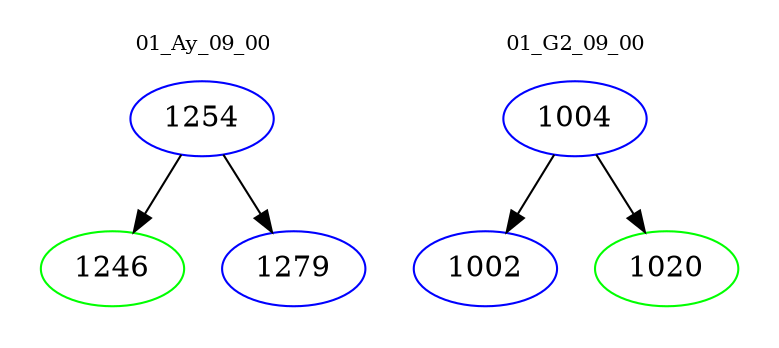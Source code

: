 digraph{
subgraph cluster_0 {
color = white
label = "01_Ay_09_00";
fontsize=10;
T0_1254 [label="1254", color="blue"]
T0_1254 -> T0_1246 [color="black"]
T0_1246 [label="1246", color="green"]
T0_1254 -> T0_1279 [color="black"]
T0_1279 [label="1279", color="blue"]
}
subgraph cluster_1 {
color = white
label = "01_G2_09_00";
fontsize=10;
T1_1004 [label="1004", color="blue"]
T1_1004 -> T1_1002 [color="black"]
T1_1002 [label="1002", color="blue"]
T1_1004 -> T1_1020 [color="black"]
T1_1020 [label="1020", color="green"]
}
}
